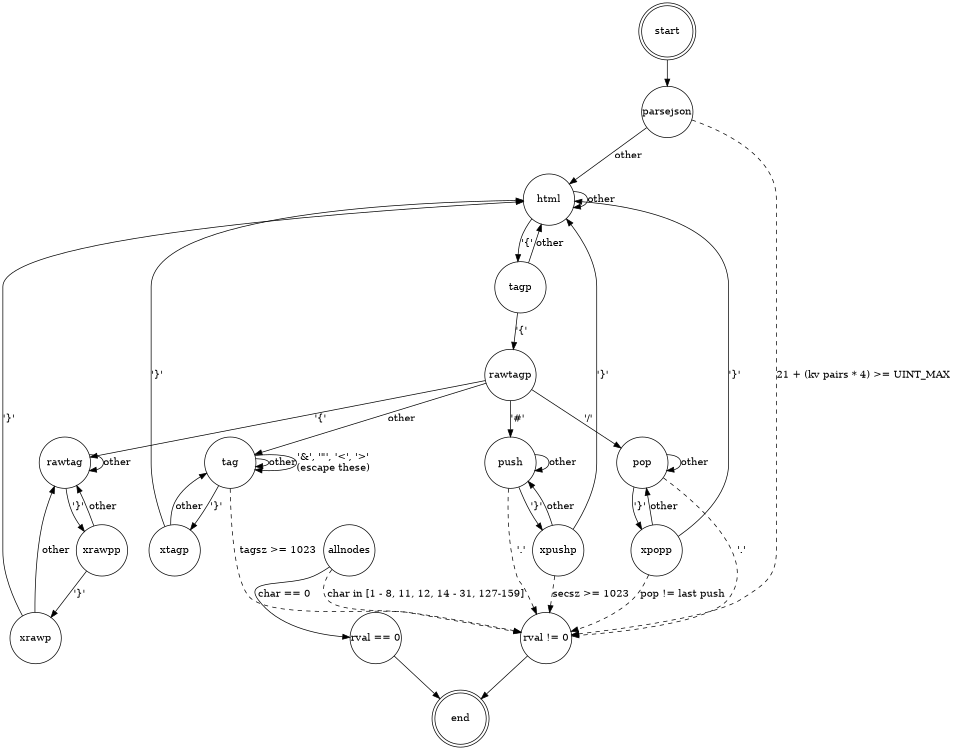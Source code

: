 digraph State {
	size="8,5"
	#rankdir=LR;
	node [shape = doublecircle,width=1,fixedsize=true]; start, end;
	node [shape = circle,width=1,fixedsize=true];
	start		-> parsejson;

	parsejson	-> html		[label = "other" ];
	parsejson	-> "rval != 0"	[label = "21 + (kv pairs * 4) >= UINT_MAX",style=dashed ];

	html		-> tagp		[ label = "'{'" ];
	html		-> html			[ label = "other" ];

	tagp		-> rawtagp		[label = "'{'" ];
	tagp		-> html			[label = "other" ];

	rawtagp	-> rawtag			[label = "'{'" ];
	rawtagp	-> push		[label = "'#'" ];
	rawtagp	-> pop			[label = "'/'" ];
	rawtagp	-> tag			[label = "other" ];

	push 	-> push		[label = "other" ];
	push	-> xpushp		[label = "'}'" ];
	push	-> "rval != 0"		[label = "'.'",style=dashed ];

	xpushp	-> html		[label = "'}'" ];
	xpushp	-> push	[label = "other" ];
	xpushp	-> "rval != 0"	[label = "secsz >= 1023",style=dashed ];

	pop 	-> pop		[label = "other" ];
	pop	-> xpopp		[label = "'}'" ];
	pop	-> "rval != 0"		[label = "'.'",style=dashed ];

	xpopp	-> html		[label = "'}'" ];
	xpopp	-> pop	[label = "other" ];
	xpopp	-> "rval != 0"	[label = "pop != last push",style=dashed ];


	xtagp		-> html			[ label = "'}'" ];
	xtagp		-> tag			[label = "other" ];

	rawtag	-> xrawpp		[label = "'}'" ];
	rawtag	-> rawtag		[label = "other" ];

	xrawpp		-> xrawp		[label = "'}'" ];
	xrawpp		-> rawtag		[label = "other" ];

	xrawp	-> html		[label = "'}'" ];
	xrawp	-> rawtag		[label = "other" ];

	tag		-> xtagp		[ label = "'}'" ];
	tag		-> "rval != 0"		[ label = "tagsz >= 1023",style=dashed ];
	tag		-> tag			[ label = "other" ];
	tag		-> tag			[ label = "'&', '\"', '<', '>'\n(escape these)" ];

	allnodes -> "rval != 0"		[ label = "char in [1 - 8, 11, 12, 14 - 31, 127-159]",style=dashed ];
	allnodes -> "rval == 0"		[ label = "char == 0" ];


	"rval == 0"	-> end;
	"rval != 0"	-> end;

}
